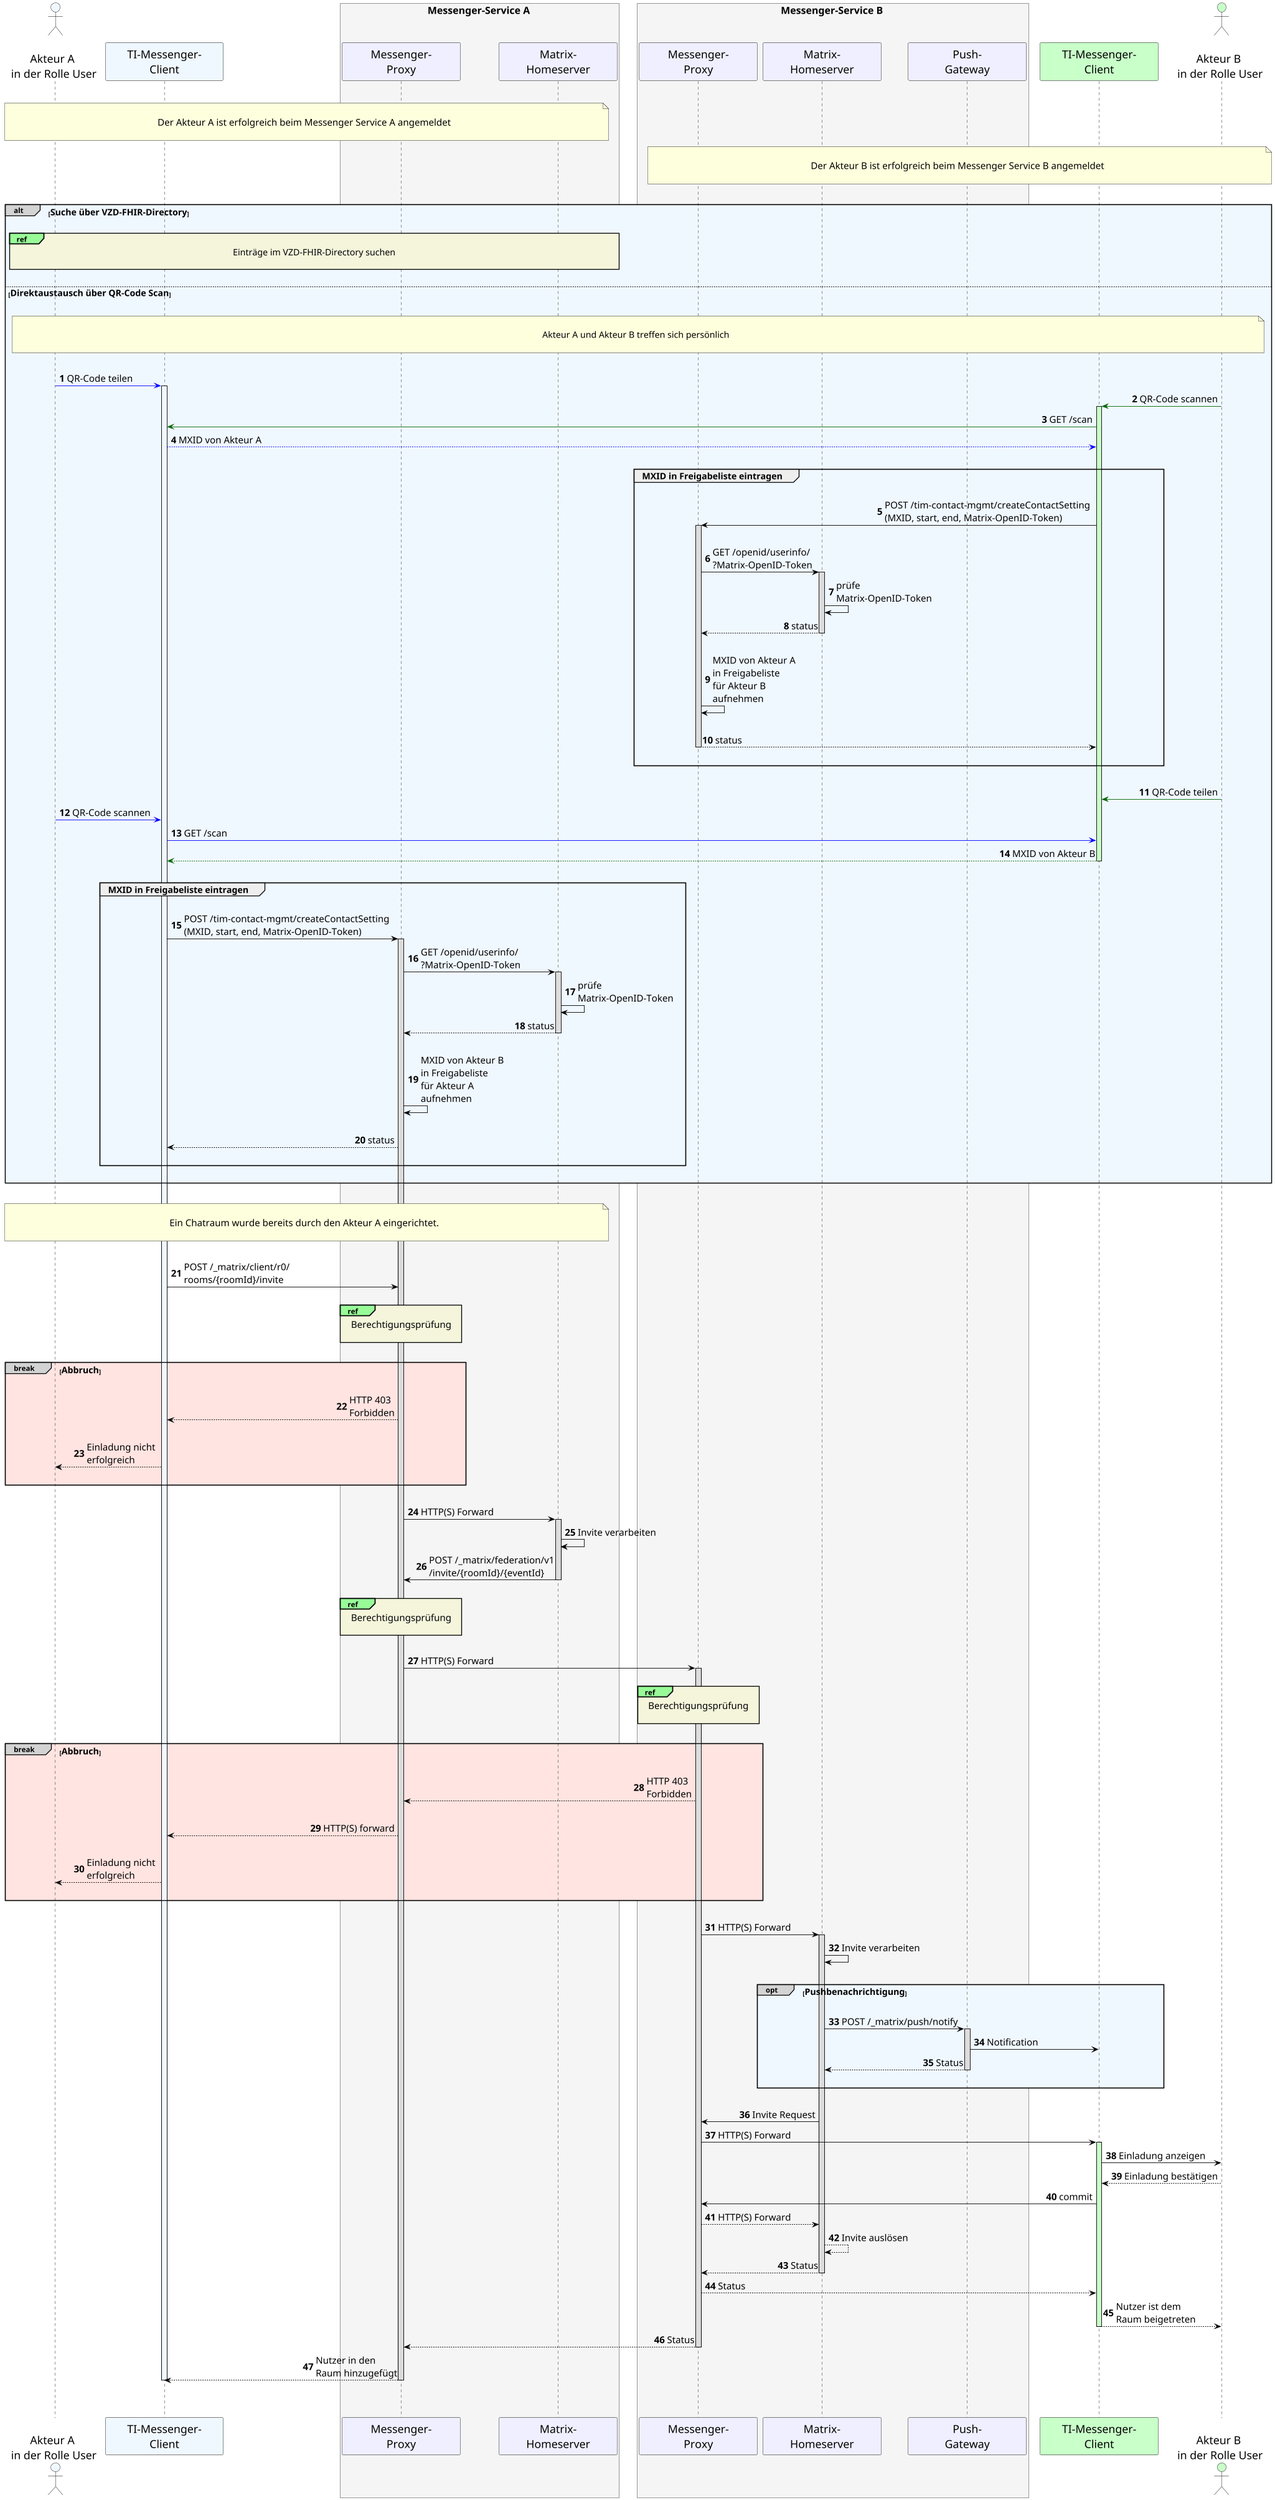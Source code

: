 /' 
# TI-Messenger-Dienst
# UC - 10061
# Name: Einladung von Akteuren außerhalb einer Organisation
'/

@startuml
skinparam sequenceMessageAlign direction
skinparam minClassWidth 200
skinparam BoxPadding 15
skinparam sequenceReferenceHeaderBackgroundColor palegreen
skinparam sequenceReferenceBackgroundColor Beige

scale max 2048 width

skinparam sequence {
ArrowColor black
ArrowFontSize 17
ActorBorderColor black
LifeLineBorderColor black
LifeLineBackgroundColor Gainsboro

ParticipantBorderColor Motivation
ParticipantBackgroundColor Motivation
ParticipantFontSize 20
ParticipantFontColor black
ParticipantBorderColor Black
ParticipantBackgroundColor MOTIVATION

ActorBackgroundColor Gainsboro
ActorFontColor black
ActorFontSize 20
}
    actor U1 as "\nAkteur A \nin der Rolle User" #AliceBlue
    participant C1 as "TI-Messenger-\nClient" #AliceBlue
    box <size:18>Messenger-Service A</size> #WhiteSmoke
      participant MP1 as "Messenger-\nProxy"
      participant MH1 as "Matrix-\nHomeserver"
    end box
    box <size:18>Messenger-Service B</size> #WhiteSmoke
      participant MP2 as "Messenger-\nProxy"
      participant MH2 as "Matrix-\nHomeserver"
      participant PG2 as "Push-\nGateway"
    end box
    participant C2 as "TI-Messenger-\nClient" #TECHNOLOGY
    actor U2 as "\nAkteur B \nin der Rolle User" #TECHNOLOGY
    
|||
note over U1, MH1: \n<size:17>Der Akteur A ist erfolgreich beim Messenger Service A angemeldet</size>\n   
note over U2, MP2: \n<size:17>Der Akteur B ist erfolgreich beim Messenger Service B angemeldet</size>\n    
|||
    
    alt#LightGrey #AliceBlue <size:16>Suche über VZD-FHIR-Directory</size>
      |||
      ref over U1, MH1 : <size:16>Einträge im VZD-FHIR-Directory suchen</size>\n
      |||
    
      else <size:16>Direktaustausch über QR-Code Scan</size>
         |||
         note over U1, U2: \n<size:16>Akteur A und Akteur B treffen sich persönlich\n
         |||
         autonumber
         U1-[#0000FF]>C1: QR-Code teilen
          activate C1 #AliceBlue
         U2-[#DarkGreen]>C2: QR-Code scannen
          activate C2 #TECHNOLOGY
         C2-[#DarkGreen]>C1: GET /scan
         C1--[#0000FF]>C2: MXID von Akteur A
         |||
           group <size:16>MXID in Freigabeliste eintragen</size>
             |||
             C2->MP2: POST /tim-contact-mgmt/createContactSetting \n(MXID, start, end, Matrix-OpenID-Token)
             activate MP2
             |||
             MP2->MH2: GET /openid/userinfo/\n?Matrix-OpenID-Token
             activate MH2
             MH2->MH2: prüfe \nMatrix-OpenID-Token
             MH2-->MP2: status
             deactivate MH2
             |||
             MP2->MP2: MXID von Akteur A \nin Freigabeliste \nfür Akteur B \naufnehmen
             |||
             MP2-->C2: status
             deactivate MP2
            |||
           end
         |||
         U2-[#DarkGreen]>C2: QR-Code teilen
         U1-[#0000FF]>C1: QR-Code scannen
         C1-[#0000FF]>C2: GET /scan
         C2--[#DarkGreen]>C1: MXID von Akteur B
         deactivate C2
         |||
           group <size:16>MXID in Freigabeliste eintragen</size>
            |||
             C1->MP1: POST /tim-contact-mgmt/createContactSetting \n(MXID, start, end, Matrix-OpenID-Token)
             activate MP1
             MP1->MH1: GET /openid/userinfo/\n?Matrix-OpenID-Token
             activate MH1
             MH1->MH1: prüfe \nMatrix-OpenID-Token
             MH1-->MP1: status
             deactivate MH1
             |||
             MP1->MP1: MXID von Akteur B \nin Freigabeliste \nfür Akteur A \naufnehmen
             |||
             MP1-->C1: status
             deactivate MP2
             deactivate C2
            |||
          end
          |||
    end
    |||
    note over U1, MH1: \n<size:17>Ein Chatraum wurde bereits durch den Akteur A eingerichtet.</size>\n
    
    |||
    C1->MP1: POST /_matrix/client/r0/\nrooms/{roomId}/invite 
    |||
      ref over MP1, MP1: <size:17>Berechtigungsprüfung</size>\n       
    |||
      break#LightGrey #MistyRose <size:16>Abbruch</size>
      |||
      MP1-->C1: HTTP 403 \nForbidden
      |||
      C1-->U1: Einladung nicht \nerfolgreich
      |||
      end
      |||

    MP1->MH1: HTTP(S) Forward
      activate MH1
    MH1->MH1: Invite verarbeiten
    MH1->MP1: POST /_matrix/federation/v1\n/invite/{roomId}/{eventId} 
      deactivate MH1
    |||
    ref over MP1, MP1: <size:17>Berechtigungsprüfung</size>\n
    |||
    MP1->MP2: HTTP(S) Forward
    |||
      activate MP2
      ref over MP2, MP2: <size:17>Berechtigungsprüfung</size>\n
    |||

      break#LightGrey #MistyRose <size:16>Abbruch</size>
      |||
      MP2-->MP1: HTTP 403 \nForbidden
      |||
      MP1-->C1: HTTP(S) forward
      |||
      C1-->U1: Einladung nicht \nerfolgreich
      |||
      end
    |||
    MP2->MH2: HTTP(S) Forward
      activate MH2
      MH2->MH2: Invite verarbeiten
      |||
      opt#LightGrey #AliceBlue <size:16>Pushbenachrichtigung</size>
      |||
        MH2->PG2: POST /_matrix/push/notify
          activate PG2
        PG2->C2: Notification
        PG2-->MH2: Status
          deactivate PG2
      |||
      end
      |||
        MH2->MP2: Invite Request
        MP2->C2: HTTP(S) Forward
          activate C2 #TECHNOLOGY
        C2->U2: Einladung anzeigen
        U2-->C2: Einladung bestätigen
        C2->MP2: commit
        MP2-->MH2: HTTP(S) Forward
        MH2-->MH2: Invite auslösen
        MH2-->MP2: Status
          deactivate MH2

        MP2-->C2: Status
        C2-->U2: Nutzer ist dem \nRaum beigetreten
          deactivate C2
        MP2-->MP1: Status 
          deactivate MP2
        MP1-->C1: Nutzer in den \nRaum hinzugefügt  
                  deactivate MP1
          deactivate C1
  |||
|||
@enduml
